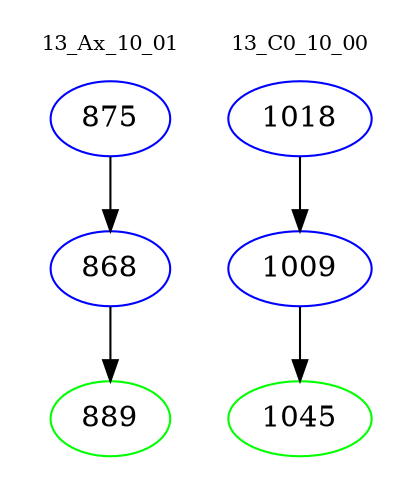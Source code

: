 digraph{
subgraph cluster_0 {
color = white
label = "13_Ax_10_01";
fontsize=10;
T0_875 [label="875", color="blue"]
T0_875 -> T0_868 [color="black"]
T0_868 [label="868", color="blue"]
T0_868 -> T0_889 [color="black"]
T0_889 [label="889", color="green"]
}
subgraph cluster_1 {
color = white
label = "13_C0_10_00";
fontsize=10;
T1_1018 [label="1018", color="blue"]
T1_1018 -> T1_1009 [color="black"]
T1_1009 [label="1009", color="blue"]
T1_1009 -> T1_1045 [color="black"]
T1_1045 [label="1045", color="green"]
}
}
